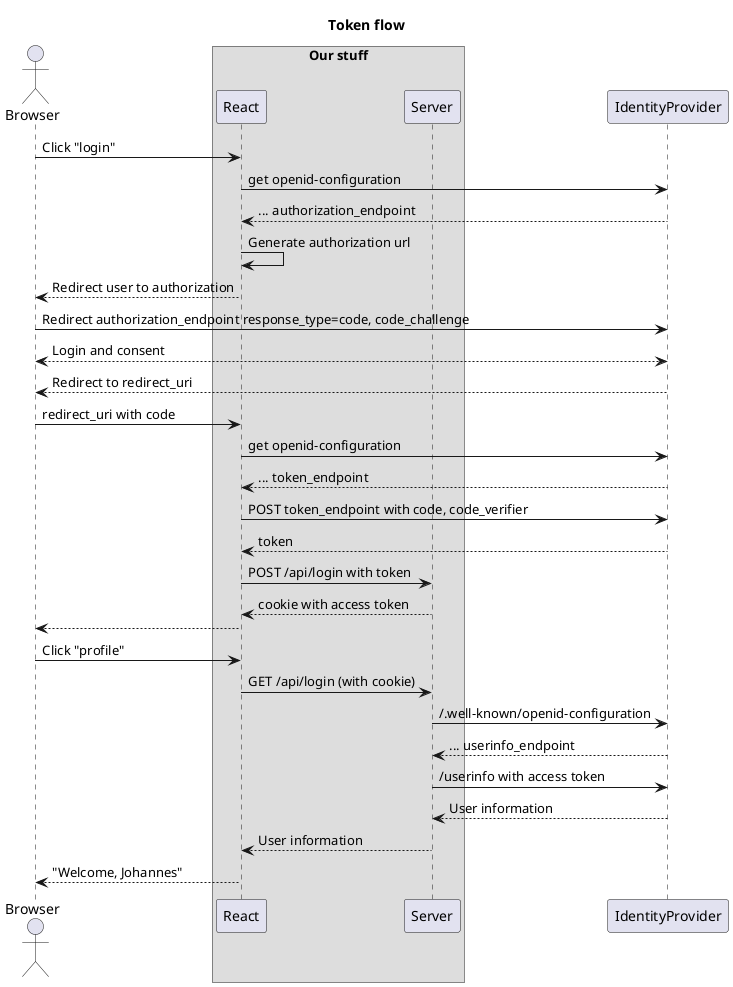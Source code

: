 @startuml
title "Token flow"

actor Browser
box "Our stuff"
    participant React
    participant Server
end box
participant IdentityProvider

Browser -> React: Click "login"
React -> IdentityProvider: get openid-configuration
React <-- IdentityProvider: ... authorization_endpoint
React -> React: Generate authorization url
Browser <-- React: Redirect user to authorization
Browser -> IdentityProvider: Redirect authorization_endpoint response_type=code, code_challenge
Browser <--> IdentityProvider: Login and consent
Browser <-- IdentityProvider: Redirect to redirect_uri
Browser -> React: redirect_uri with code
React -> IdentityProvider: get openid-configuration
React <-- IdentityProvider: ... token_endpoint
React -> IdentityProvider: POST token_endpoint with code, code_verifier
React <-- IdentityProvider: token
React -> Server: POST /api/login with token
React <-- Server: cookie with access token
Browser <-- React
Browser -> React: Click "profile"
React -> Server: GET /api/login (with cookie)
Server -> IdentityProvider: /.well-known/openid-configuration
Server <-- IdentityProvider: ... userinfo_endpoint
Server -> IdentityProvider: /userinfo with access token
Server <-- IdentityProvider: User information
React <-- Server: User information
Browser <-- React: "Welcome, Johannes"


@enduml
